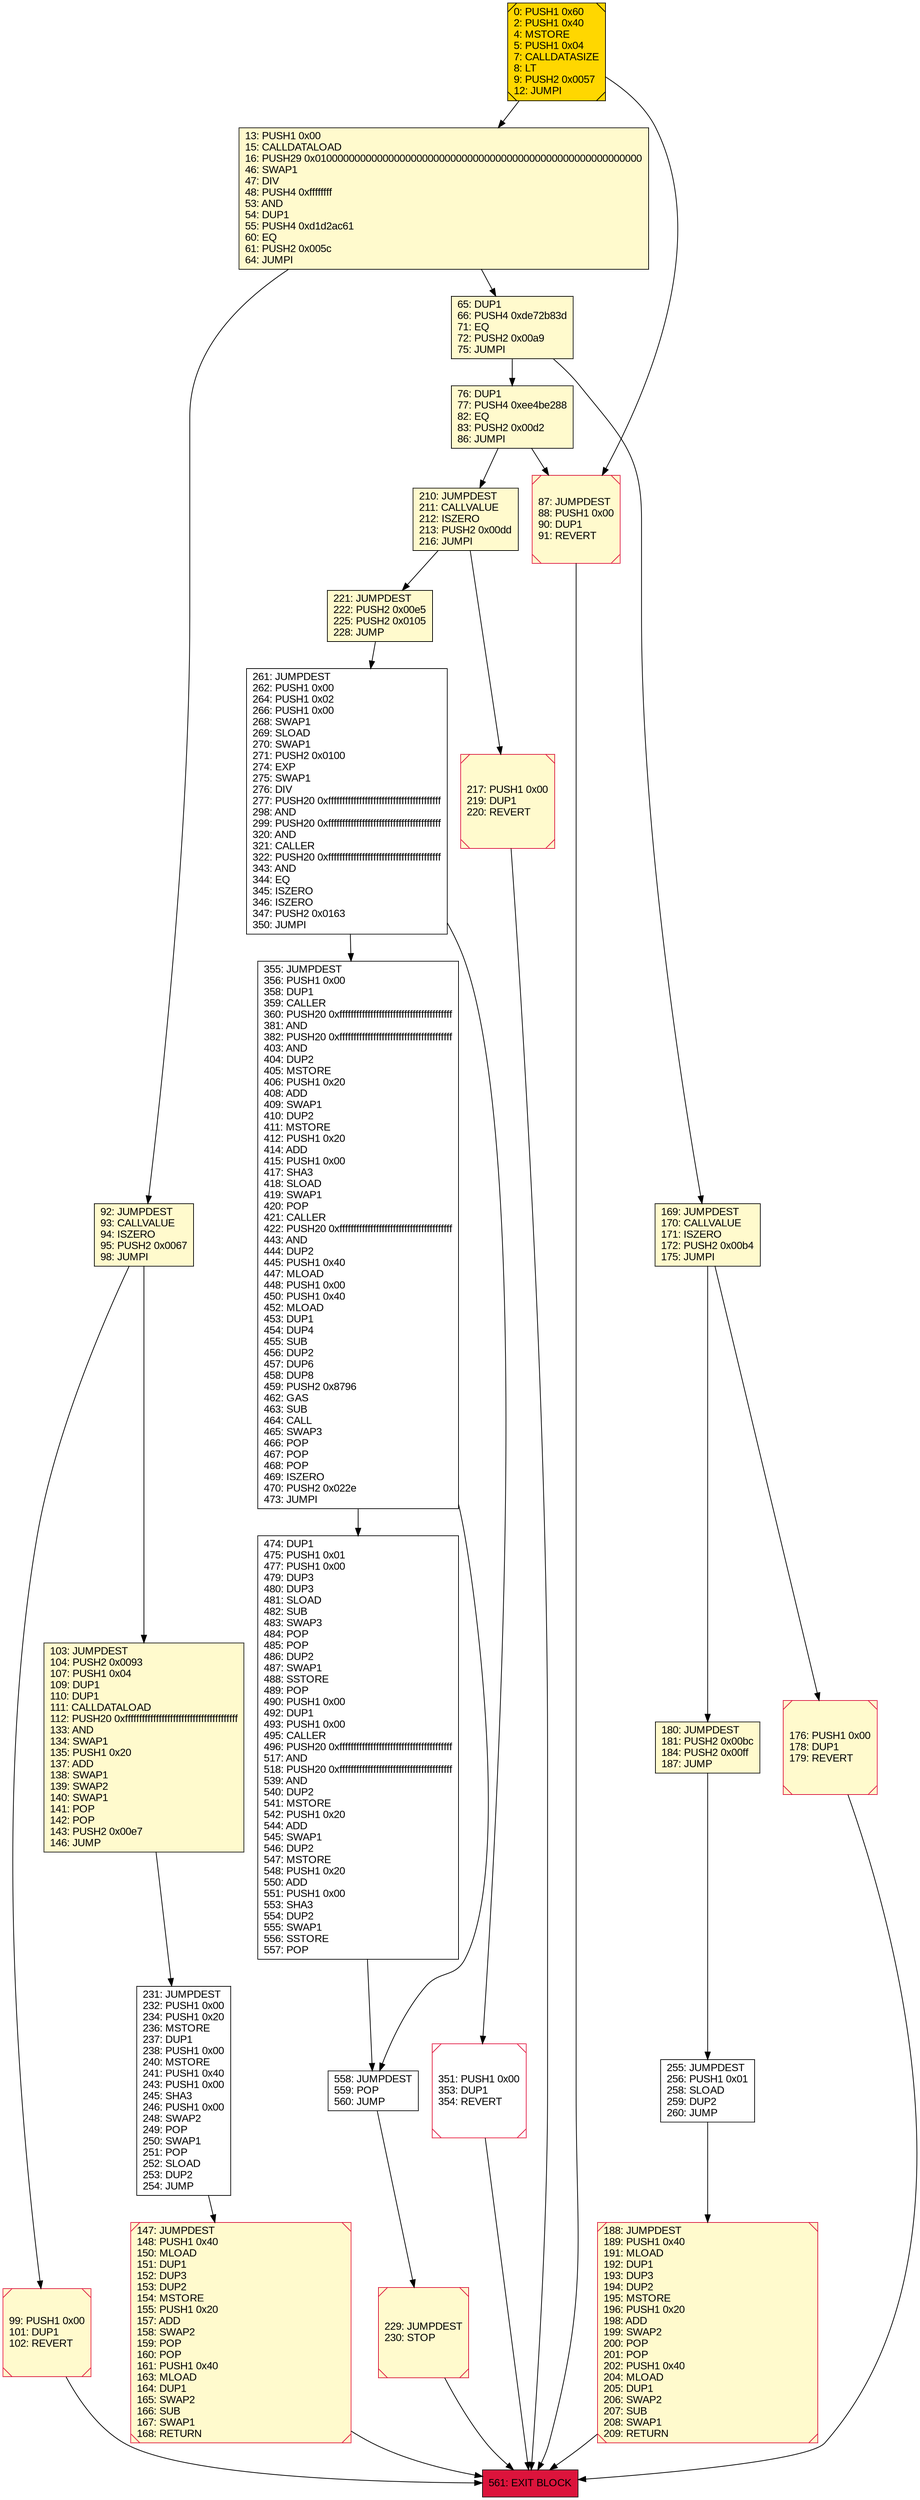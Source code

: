 digraph G {
bgcolor=transparent rankdir=UD;
node [shape=box style=filled color=black fillcolor=white fontname=arial fontcolor=black];
76 [label="76: DUP1\l77: PUSH4 0xee4be288\l82: EQ\l83: PUSH2 0x00d2\l86: JUMPI\l" fillcolor=lemonchiffon ];
99 [label="99: PUSH1 0x00\l101: DUP1\l102: REVERT\l" fillcolor=lemonchiffon shape=Msquare color=crimson ];
558 [label="558: JUMPDEST\l559: POP\l560: JUMP\l" ];
210 [label="210: JUMPDEST\l211: CALLVALUE\l212: ISZERO\l213: PUSH2 0x00dd\l216: JUMPI\l" fillcolor=lemonchiffon ];
188 [label="188: JUMPDEST\l189: PUSH1 0x40\l191: MLOAD\l192: DUP1\l193: DUP3\l194: DUP2\l195: MSTORE\l196: PUSH1 0x20\l198: ADD\l199: SWAP2\l200: POP\l201: POP\l202: PUSH1 0x40\l204: MLOAD\l205: DUP1\l206: SWAP2\l207: SUB\l208: SWAP1\l209: RETURN\l" fillcolor=lemonchiffon shape=Msquare color=crimson ];
176 [label="176: PUSH1 0x00\l178: DUP1\l179: REVERT\l" fillcolor=lemonchiffon shape=Msquare color=crimson ];
261 [label="261: JUMPDEST\l262: PUSH1 0x00\l264: PUSH1 0x02\l266: PUSH1 0x00\l268: SWAP1\l269: SLOAD\l270: SWAP1\l271: PUSH2 0x0100\l274: EXP\l275: SWAP1\l276: DIV\l277: PUSH20 0xffffffffffffffffffffffffffffffffffffffff\l298: AND\l299: PUSH20 0xffffffffffffffffffffffffffffffffffffffff\l320: AND\l321: CALLER\l322: PUSH20 0xffffffffffffffffffffffffffffffffffffffff\l343: AND\l344: EQ\l345: ISZERO\l346: ISZERO\l347: PUSH2 0x0163\l350: JUMPI\l" ];
87 [label="87: JUMPDEST\l88: PUSH1 0x00\l90: DUP1\l91: REVERT\l" fillcolor=lemonchiffon shape=Msquare color=crimson ];
169 [label="169: JUMPDEST\l170: CALLVALUE\l171: ISZERO\l172: PUSH2 0x00b4\l175: JUMPI\l" fillcolor=lemonchiffon ];
355 [label="355: JUMPDEST\l356: PUSH1 0x00\l358: DUP1\l359: CALLER\l360: PUSH20 0xffffffffffffffffffffffffffffffffffffffff\l381: AND\l382: PUSH20 0xffffffffffffffffffffffffffffffffffffffff\l403: AND\l404: DUP2\l405: MSTORE\l406: PUSH1 0x20\l408: ADD\l409: SWAP1\l410: DUP2\l411: MSTORE\l412: PUSH1 0x20\l414: ADD\l415: PUSH1 0x00\l417: SHA3\l418: SLOAD\l419: SWAP1\l420: POP\l421: CALLER\l422: PUSH20 0xffffffffffffffffffffffffffffffffffffffff\l443: AND\l444: DUP2\l445: PUSH1 0x40\l447: MLOAD\l448: PUSH1 0x00\l450: PUSH1 0x40\l452: MLOAD\l453: DUP1\l454: DUP4\l455: SUB\l456: DUP2\l457: DUP6\l458: DUP8\l459: PUSH2 0x8796\l462: GAS\l463: SUB\l464: CALL\l465: SWAP3\l466: POP\l467: POP\l468: POP\l469: ISZERO\l470: PUSH2 0x022e\l473: JUMPI\l" ];
147 [label="147: JUMPDEST\l148: PUSH1 0x40\l150: MLOAD\l151: DUP1\l152: DUP3\l153: DUP2\l154: MSTORE\l155: PUSH1 0x20\l157: ADD\l158: SWAP2\l159: POP\l160: POP\l161: PUSH1 0x40\l163: MLOAD\l164: DUP1\l165: SWAP2\l166: SUB\l167: SWAP1\l168: RETURN\l" fillcolor=lemonchiffon shape=Msquare color=crimson ];
221 [label="221: JUMPDEST\l222: PUSH2 0x00e5\l225: PUSH2 0x0105\l228: JUMP\l" fillcolor=lemonchiffon ];
255 [label="255: JUMPDEST\l256: PUSH1 0x01\l258: SLOAD\l259: DUP2\l260: JUMP\l" ];
103 [label="103: JUMPDEST\l104: PUSH2 0x0093\l107: PUSH1 0x04\l109: DUP1\l110: DUP1\l111: CALLDATALOAD\l112: PUSH20 0xffffffffffffffffffffffffffffffffffffffff\l133: AND\l134: SWAP1\l135: PUSH1 0x20\l137: ADD\l138: SWAP1\l139: SWAP2\l140: SWAP1\l141: POP\l142: POP\l143: PUSH2 0x00e7\l146: JUMP\l" fillcolor=lemonchiffon ];
92 [label="92: JUMPDEST\l93: CALLVALUE\l94: ISZERO\l95: PUSH2 0x0067\l98: JUMPI\l" fillcolor=lemonchiffon ];
474 [label="474: DUP1\l475: PUSH1 0x01\l477: PUSH1 0x00\l479: DUP3\l480: DUP3\l481: SLOAD\l482: SUB\l483: SWAP3\l484: POP\l485: POP\l486: DUP2\l487: SWAP1\l488: SSTORE\l489: POP\l490: PUSH1 0x00\l492: DUP1\l493: PUSH1 0x00\l495: CALLER\l496: PUSH20 0xffffffffffffffffffffffffffffffffffffffff\l517: AND\l518: PUSH20 0xffffffffffffffffffffffffffffffffffffffff\l539: AND\l540: DUP2\l541: MSTORE\l542: PUSH1 0x20\l544: ADD\l545: SWAP1\l546: DUP2\l547: MSTORE\l548: PUSH1 0x20\l550: ADD\l551: PUSH1 0x00\l553: SHA3\l554: DUP2\l555: SWAP1\l556: SSTORE\l557: POP\l" ];
65 [label="65: DUP1\l66: PUSH4 0xde72b83d\l71: EQ\l72: PUSH2 0x00a9\l75: JUMPI\l" fillcolor=lemonchiffon ];
561 [label="561: EXIT BLOCK\l" fillcolor=crimson ];
180 [label="180: JUMPDEST\l181: PUSH2 0x00bc\l184: PUSH2 0x00ff\l187: JUMP\l" fillcolor=lemonchiffon ];
229 [label="229: JUMPDEST\l230: STOP\l" fillcolor=lemonchiffon shape=Msquare color=crimson ];
0 [label="0: PUSH1 0x60\l2: PUSH1 0x40\l4: MSTORE\l5: PUSH1 0x04\l7: CALLDATASIZE\l8: LT\l9: PUSH2 0x0057\l12: JUMPI\l" fillcolor=lemonchiffon shape=Msquare fillcolor=gold ];
13 [label="13: PUSH1 0x00\l15: CALLDATALOAD\l16: PUSH29 0x0100000000000000000000000000000000000000000000000000000000\l46: SWAP1\l47: DIV\l48: PUSH4 0xffffffff\l53: AND\l54: DUP1\l55: PUSH4 0xd1d2ac61\l60: EQ\l61: PUSH2 0x005c\l64: JUMPI\l" fillcolor=lemonchiffon ];
217 [label="217: PUSH1 0x00\l219: DUP1\l220: REVERT\l" fillcolor=lemonchiffon shape=Msquare color=crimson ];
231 [label="231: JUMPDEST\l232: PUSH1 0x00\l234: PUSH1 0x20\l236: MSTORE\l237: DUP1\l238: PUSH1 0x00\l240: MSTORE\l241: PUSH1 0x40\l243: PUSH1 0x00\l245: SHA3\l246: PUSH1 0x00\l248: SWAP2\l249: POP\l250: SWAP1\l251: POP\l252: SLOAD\l253: DUP2\l254: JUMP\l" ];
351 [label="351: PUSH1 0x00\l353: DUP1\l354: REVERT\l" shape=Msquare color=crimson ];
229 -> 561;
13 -> 65;
13 -> 92;
0 -> 13;
169 -> 176;
217 -> 561;
261 -> 355;
76 -> 210;
351 -> 561;
103 -> 231;
147 -> 561;
355 -> 558;
76 -> 87;
180 -> 255;
231 -> 147;
92 -> 103;
176 -> 561;
0 -> 87;
87 -> 561;
255 -> 188;
355 -> 474;
65 -> 169;
169 -> 180;
210 -> 221;
261 -> 351;
221 -> 261;
65 -> 76;
92 -> 99;
99 -> 561;
210 -> 217;
558 -> 229;
474 -> 558;
188 -> 561;
}